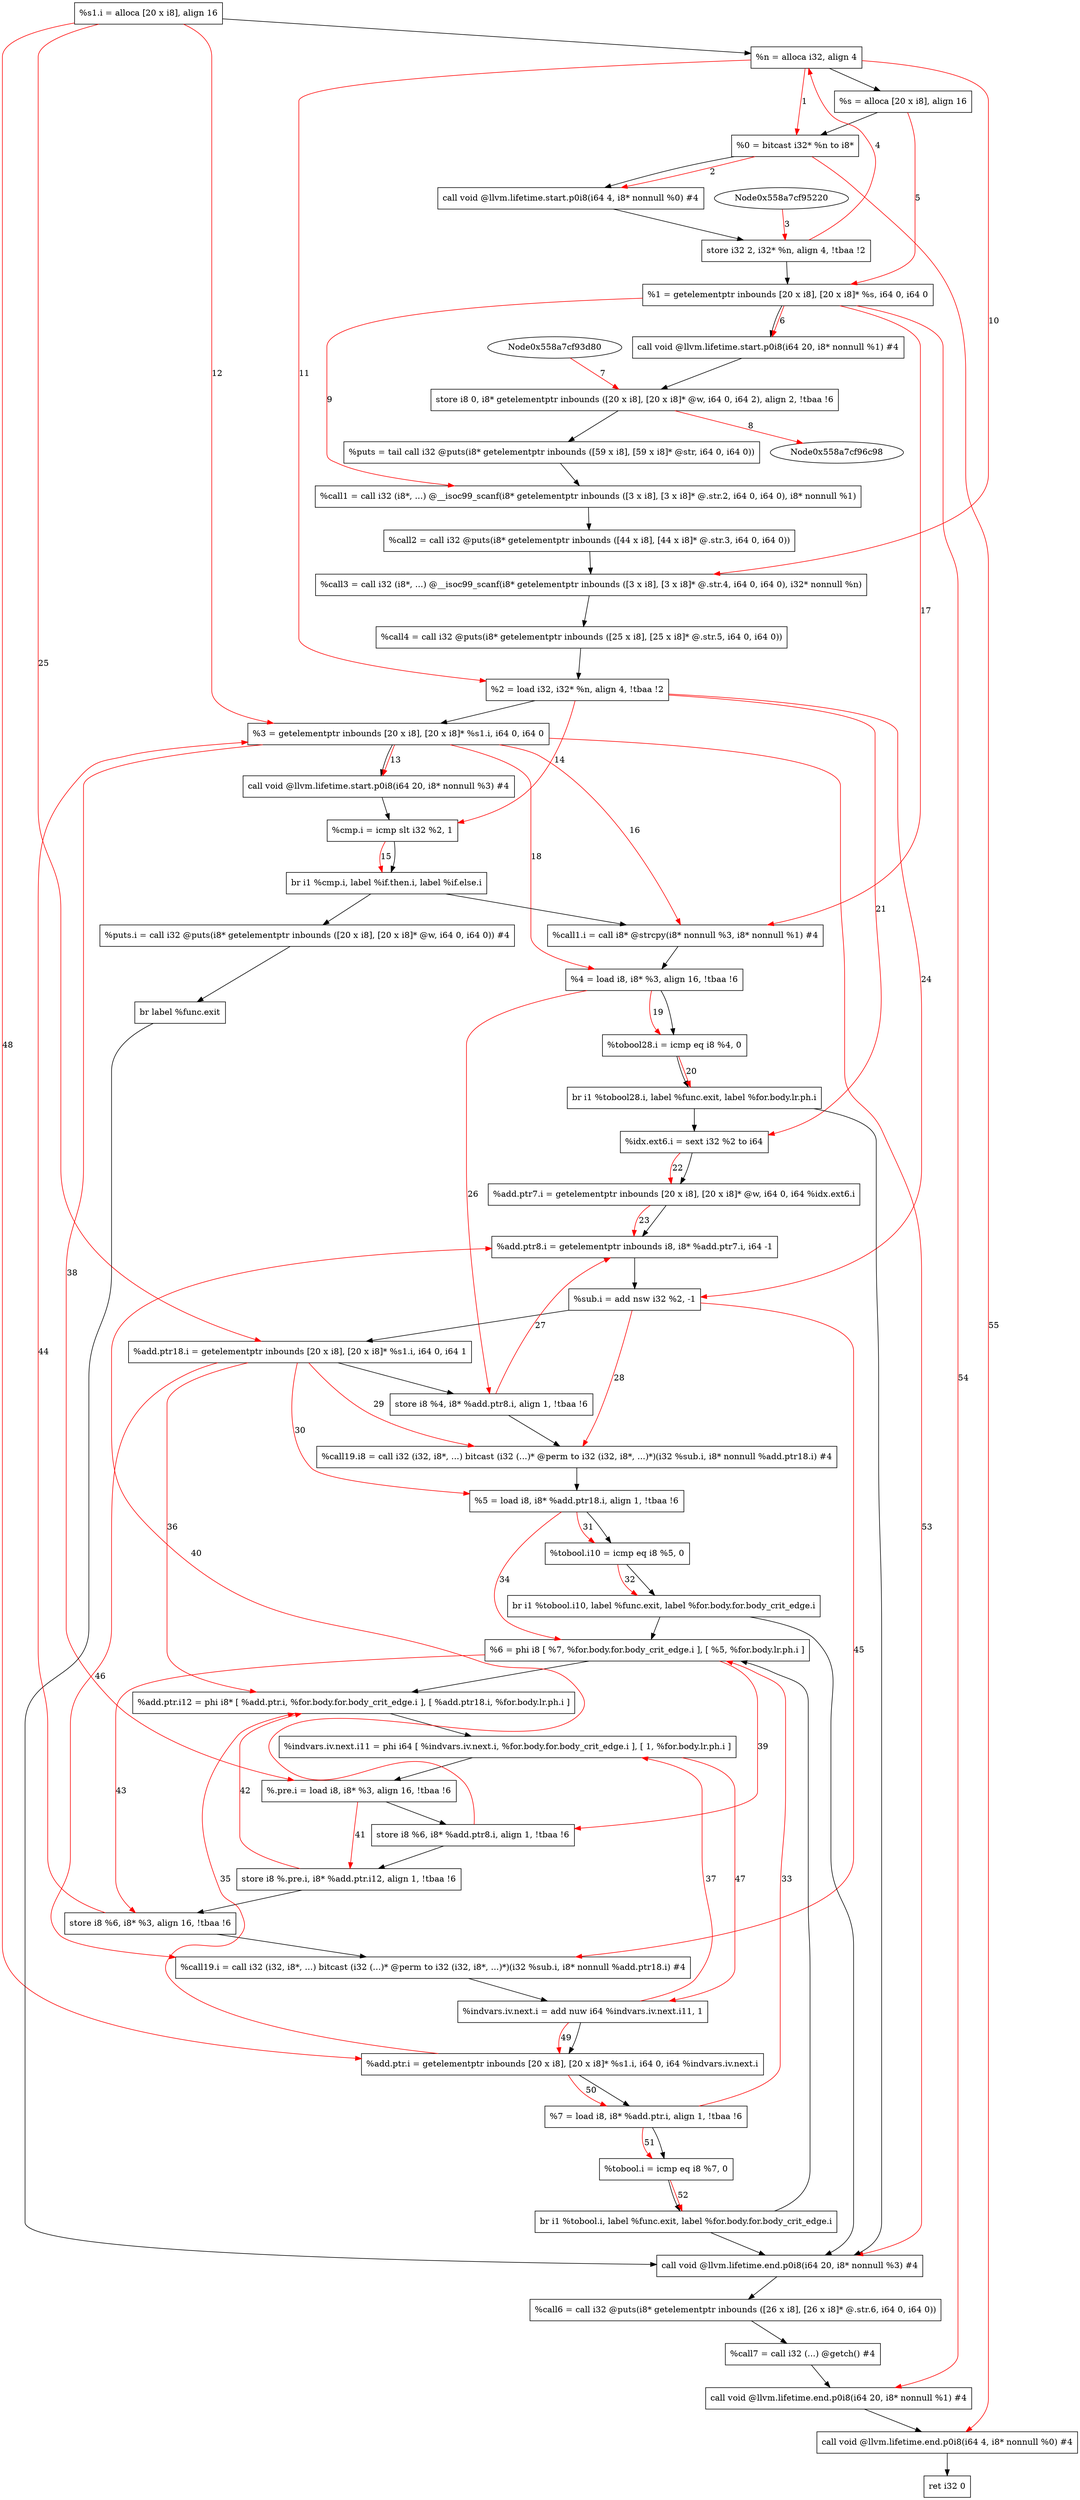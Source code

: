 digraph "CDFG for'main' function" {
	Node0x558a7cf94c58[shape=record, label="  %s1.i = alloca [20 x i8], align 16"]
	Node0x558a7cf954a8[shape=record, label="  %n = alloca i32, align 4"]
	Node0x558a7cf966b8[shape=record, label="  %s = alloca [20 x i8], align 16"]
	Node0x558a7cf96738[shape=record, label="  %0 = bitcast i32* %n to i8*"]
	Node0x558a7cf96848[shape=record, label="  call void @llvm.lifetime.start.p0i8(i64 4, i8* nonnull %0) #4"]
	Node0x558a7cf96920[shape=record, label="  store i32 2, i32* %n, align 4, !tbaa !2"]
	Node0x558a7cf96ac8[shape=record, label="  %1 = getelementptr inbounds [20 x i8], [20 x i8]* %s, i64 0, i64 0"]
	Node0x558a7cf96ba8[shape=record, label="  call void @llvm.lifetime.start.p0i8(i64 20, i8* nonnull %1) #4"]
	Node0x558a7cf96d00[shape=record, label="  store i8 0, i8* getelementptr inbounds ([20 x i8], [20 x i8]* @w, i64 0, i64 2), align 2, !tbaa !6"]
	Node0x558a7cf96e00[shape=record, label="  %puts = tail call i32 @puts(i8* getelementptr inbounds ([59 x i8], [59 x i8]* @str, i64 0, i64 0))"]
	Node0x558a7cf97868[shape=record, label="  %call1 = call i32 (i8*, ...) @__isoc99_scanf(i8* getelementptr inbounds ([3 x i8], [3 x i8]* @.str.2, i64 0, i64 0), i8* nonnull %1)"]
	Node0x558a7cf979e0[shape=record, label="  %call2 = call i32 @puts(i8* getelementptr inbounds ([44 x i8], [44 x i8]* @.str.3, i64 0, i64 0))"]
	Node0x558a7cf97b68[shape=record, label="  %call3 = call i32 (i8*, ...) @__isoc99_scanf(i8* getelementptr inbounds ([3 x i8], [3 x i8]* @.str.4, i64 0, i64 0), i32* nonnull %n)"]
	Node0x558a7cf97ce0[shape=record, label="  %call4 = call i32 @puts(i8* getelementptr inbounds ([25 x i8], [25 x i8]* @.str.5, i64 0, i64 0))"]
	Node0x558a7cf97d98[shape=record, label="  %2 = load i32, i32* %n, align 4, !tbaa !2"]
	Node0x558a7cf98468[shape=record, label="  %3 = getelementptr inbounds [20 x i8], [20 x i8]* %s1.i, i64 0, i64 0"]
	Node0x558a7cf985a8[shape=record, label="  call void @llvm.lifetime.start.p0i8(i64 20, i8* nonnull %3) #4"]
	Node0x558a7cf98680[shape=record, label="  %cmp.i = icmp slt i32 %2, 1"]
	Node0x558a7cf98868[shape=record, label="  br i1 %cmp.i, label %if.then.i, label %if.else.i"]
	Node0x558a7cf98900[shape=record, label="  %puts.i = call i32 @puts(i8* getelementptr inbounds ([20 x i8], [20 x i8]* @w, i64 0, i64 0)) #4"]
	Node0x558a7cf98bd8[shape=record, label="  br label %func.exit"]
	Node0x558a7cf98d18[shape=record, label="  %call1.i = call i8* @strcpy(i8* nonnull %3, i8* nonnull %1) #4"]
	Node0x558a7cf987d8[shape=record, label="  %4 = load i8, i8* %3, align 16, !tbaa !6"]
	Node0x558a7cf98e40[shape=record, label="  %tobool28.i = icmp eq i8 %4, 0"]
	Node0x558a7cf98fd8[shape=record, label="  br i1 %tobool28.i, label %func.exit, label %for.body.lr.ph.i"]
	Node0x558a7cf98f48[shape=record, label="  %idx.ext6.i = sext i32 %2 to i64"]
	Node0x558a7cf99098[shape=record, label="  %add.ptr7.i = getelementptr inbounds [20 x i8], [20 x i8]* @w, i64 0, i64 %idx.ext6.i"]
	Node0x558a7cf99150[shape=record, label="  %add.ptr8.i = getelementptr inbounds i8, i8* %add.ptr7.i, i64 -1"]
	Node0x558a7cf99200[shape=record, label="  %sub.i = add nsw i32 %2, -1"]
	Node0x558a7cf99288[shape=record, label="  %add.ptr18.i = getelementptr inbounds [20 x i8], [20 x i8]* %s1.i, i64 0, i64 1"]
	Node0x558a7cf99340[shape=record, label="  store i8 %4, i8* %add.ptr8.i, align 1, !tbaa !6"]
	Node0x558a7cf993f8[shape=record, label="  %call19.i8 = call i32 (i32, i8*, ...) bitcast (i32 (...)* @perm to i32 (i32, i8*, ...)*)(i32 %sub.i, i8* nonnull %add.ptr18.i) #4"]
	Node0x558a7cf99508[shape=record, label="  %5 = load i8, i8* %add.ptr18.i, align 1, !tbaa !6"]
	Node0x558a7cf99580[shape=record, label="  %tobool.i10 = icmp eq i8 %5, 0"]
	Node0x558a7cf99aa8[shape=record, label="  br i1 %tobool.i10, label %func.exit, label %for.body.for.body_crit_edge.i"]
	Node0x558a7cf99b68[shape=record, label="  %6 = phi i8 [ %7, %for.body.for.body_crit_edge.i ], [ %5, %for.body.lr.ph.i ]"]
	Node0x558a7cf99c68[shape=record, label="  %add.ptr.i12 = phi i8* [ %add.ptr.i, %for.body.for.body_crit_edge.i ], [ %add.ptr18.i, %for.body.lr.ph.i ]"]
	Node0x558a7cf99e28[shape=record, label="  %indvars.iv.next.i11 = phi i64 [ %indvars.iv.next.i, %for.body.for.body_crit_edge.i ], [ 1, %for.body.lr.ph.i ]"]
	Node0x558a7cf99ed8[shape=record, label="  %.pre.i = load i8, i8* %3, align 16, !tbaa !6"]
	Node0x558a7cf99f70[shape=record, label="  store i8 %6, i8* %add.ptr8.i, align 1, !tbaa !6"]
	Node0x558a7cf99ff0[shape=record, label="  store i8 %.pre.i, i8* %add.ptr.i12, align 1, !tbaa !6"]
	Node0x558a7cf9a070[shape=record, label="  store i8 %6, i8* %3, align 16, !tbaa !6"]
	Node0x558a7cf9a128[shape=record, label="  %call19.i = call i32 (i32, i8*, ...) bitcast (i32 (...)* @perm to i32 (i32, i8*, ...)*)(i32 %sub.i, i8* nonnull %add.ptr18.i) #4"]
	Node0x558a7cf9a280[shape=record, label="  %indvars.iv.next.i = add nuw i64 %indvars.iv.next.i11, 1"]
	Node0x558a7cf9a308[shape=record, label="  %add.ptr.i = getelementptr inbounds [20 x i8], [20 x i8]* %s1.i, i64 0, i64 %indvars.iv.next.i"]
	Node0x558a7cf999e8[shape=record, label="  %7 = load i8, i8* %add.ptr.i, align 1, !tbaa !6"]
	Node0x558a7cf9a390[shape=record, label="  %tobool.i = icmp eq i8 %7, 0"]
	Node0x558a7cf9a418[shape=record, label="  br i1 %tobool.i, label %func.exit, label %for.body.for.body_crit_edge.i"]
	Node0x558a7cf9a4c8[shape=record, label="  call void @llvm.lifetime.end.p0i8(i64 20, i8* nonnull %3) #4"]
	Node0x558a7cf9a620[shape=record, label="  %call6 = call i32 @puts(i8* getelementptr inbounds ([26 x i8], [26 x i8]* @.str.6, i64 0, i64 0))"]
	Node0x558a7cf9a788[shape=record, label="  %call7 = call i32 (...) @getch() #4"]
	Node0x558a7cf9a8f8[shape=record, label="  call void @llvm.lifetime.end.p0i8(i64 20, i8* nonnull %1) #4"]
	Node0x558a7cf9aa08[shape=record, label="  call void @llvm.lifetime.end.p0i8(i64 4, i8* nonnull %0) #4"]
	Node0x558a7cf99da8[shape=record, label="  ret i32 0"]
	Node0x558a7cf94c58 -> Node0x558a7cf954a8
	Node0x558a7cf954a8 -> Node0x558a7cf966b8
	Node0x558a7cf966b8 -> Node0x558a7cf96738
	Node0x558a7cf96738 -> Node0x558a7cf96848
	Node0x558a7cf96848 -> Node0x558a7cf96920
	Node0x558a7cf96920 -> Node0x558a7cf96ac8
	Node0x558a7cf96ac8 -> Node0x558a7cf96ba8
	Node0x558a7cf96ba8 -> Node0x558a7cf96d00
	Node0x558a7cf96d00 -> Node0x558a7cf96e00
	Node0x558a7cf96e00 -> Node0x558a7cf97868
	Node0x558a7cf97868 -> Node0x558a7cf979e0
	Node0x558a7cf979e0 -> Node0x558a7cf97b68
	Node0x558a7cf97b68 -> Node0x558a7cf97ce0
	Node0x558a7cf97ce0 -> Node0x558a7cf97d98
	Node0x558a7cf97d98 -> Node0x558a7cf98468
	Node0x558a7cf98468 -> Node0x558a7cf985a8
	Node0x558a7cf985a8 -> Node0x558a7cf98680
	Node0x558a7cf98680 -> Node0x558a7cf98868
	Node0x558a7cf98868 -> Node0x558a7cf98900
	Node0x558a7cf98868 -> Node0x558a7cf98d18
	Node0x558a7cf98900 -> Node0x558a7cf98bd8
	Node0x558a7cf98bd8 -> Node0x558a7cf9a4c8
	Node0x558a7cf98d18 -> Node0x558a7cf987d8
	Node0x558a7cf987d8 -> Node0x558a7cf98e40
	Node0x558a7cf98e40 -> Node0x558a7cf98fd8
	Node0x558a7cf98fd8 -> Node0x558a7cf9a4c8
	Node0x558a7cf98fd8 -> Node0x558a7cf98f48
	Node0x558a7cf98f48 -> Node0x558a7cf99098
	Node0x558a7cf99098 -> Node0x558a7cf99150
	Node0x558a7cf99150 -> Node0x558a7cf99200
	Node0x558a7cf99200 -> Node0x558a7cf99288
	Node0x558a7cf99288 -> Node0x558a7cf99340
	Node0x558a7cf99340 -> Node0x558a7cf993f8
	Node0x558a7cf993f8 -> Node0x558a7cf99508
	Node0x558a7cf99508 -> Node0x558a7cf99580
	Node0x558a7cf99580 -> Node0x558a7cf99aa8
	Node0x558a7cf99aa8 -> Node0x558a7cf9a4c8
	Node0x558a7cf99aa8 -> Node0x558a7cf99b68
	Node0x558a7cf99b68 -> Node0x558a7cf99c68
	Node0x558a7cf99c68 -> Node0x558a7cf99e28
	Node0x558a7cf99e28 -> Node0x558a7cf99ed8
	Node0x558a7cf99ed8 -> Node0x558a7cf99f70
	Node0x558a7cf99f70 -> Node0x558a7cf99ff0
	Node0x558a7cf99ff0 -> Node0x558a7cf9a070
	Node0x558a7cf9a070 -> Node0x558a7cf9a128
	Node0x558a7cf9a128 -> Node0x558a7cf9a280
	Node0x558a7cf9a280 -> Node0x558a7cf9a308
	Node0x558a7cf9a308 -> Node0x558a7cf999e8
	Node0x558a7cf999e8 -> Node0x558a7cf9a390
	Node0x558a7cf9a390 -> Node0x558a7cf9a418
	Node0x558a7cf9a418 -> Node0x558a7cf9a4c8
	Node0x558a7cf9a418 -> Node0x558a7cf99b68
	Node0x558a7cf9a4c8 -> Node0x558a7cf9a620
	Node0x558a7cf9a620 -> Node0x558a7cf9a788
	Node0x558a7cf9a788 -> Node0x558a7cf9a8f8
	Node0x558a7cf9a8f8 -> Node0x558a7cf9aa08
	Node0x558a7cf9aa08 -> Node0x558a7cf99da8
edge [color=red]
	Node0x558a7cf954a8 -> Node0x558a7cf96738[label="1"]
	Node0x558a7cf96738 -> Node0x558a7cf96848[label="2"]
	Node0x558a7cf95220 -> Node0x558a7cf96920[label="3"]
	Node0x558a7cf96920 -> Node0x558a7cf954a8[label="4"]
	Node0x558a7cf966b8 -> Node0x558a7cf96ac8[label="5"]
	Node0x558a7cf96ac8 -> Node0x558a7cf96ba8[label="6"]
	Node0x558a7cf93d80 -> Node0x558a7cf96d00[label="7"]
	Node0x558a7cf96d00 -> Node0x558a7cf96c98[label="8"]
	Node0x558a7cf96ac8 -> Node0x558a7cf97868[label="9"]
	Node0x558a7cf954a8 -> Node0x558a7cf97b68[label="10"]
	Node0x558a7cf954a8 -> Node0x558a7cf97d98[label="11"]
	Node0x558a7cf94c58 -> Node0x558a7cf98468[label="12"]
	Node0x558a7cf98468 -> Node0x558a7cf985a8[label="13"]
	Node0x558a7cf97d98 -> Node0x558a7cf98680[label="14"]
	Node0x558a7cf98680 -> Node0x558a7cf98868[label="15"]
	Node0x558a7cf98468 -> Node0x558a7cf98d18[label="16"]
	Node0x558a7cf96ac8 -> Node0x558a7cf98d18[label="17"]
	Node0x558a7cf98468 -> Node0x558a7cf987d8[label="18"]
	Node0x558a7cf987d8 -> Node0x558a7cf98e40[label="19"]
	Node0x558a7cf98e40 -> Node0x558a7cf98fd8[label="20"]
	Node0x558a7cf97d98 -> Node0x558a7cf98f48[label="21"]
	Node0x558a7cf98f48 -> Node0x558a7cf99098[label="22"]
	Node0x558a7cf99098 -> Node0x558a7cf99150[label="23"]
	Node0x558a7cf97d98 -> Node0x558a7cf99200[label="24"]
	Node0x558a7cf94c58 -> Node0x558a7cf99288[label="25"]
	Node0x558a7cf987d8 -> Node0x558a7cf99340[label="26"]
	Node0x558a7cf99340 -> Node0x558a7cf99150[label="27"]
	Node0x558a7cf99200 -> Node0x558a7cf993f8[label="28"]
	Node0x558a7cf99288 -> Node0x558a7cf993f8[label="29"]
	Node0x558a7cf99288 -> Node0x558a7cf99508[label="30"]
	Node0x558a7cf99508 -> Node0x558a7cf99580[label="31"]
	Node0x558a7cf99580 -> Node0x558a7cf99aa8[label="32"]
	Node0x558a7cf999e8 -> Node0x558a7cf99b68[label="33"]
	Node0x558a7cf99508 -> Node0x558a7cf99b68[label="34"]
	Node0x558a7cf9a308 -> Node0x558a7cf99c68[label="35"]
	Node0x558a7cf99288 -> Node0x558a7cf99c68[label="36"]
	Node0x558a7cf9a280 -> Node0x558a7cf99e28[label="37"]
	Node0x558a7cf98468 -> Node0x558a7cf99ed8[label="38"]
	Node0x558a7cf99b68 -> Node0x558a7cf99f70[label="39"]
	Node0x558a7cf99f70 -> Node0x558a7cf99150[label="40"]
	Node0x558a7cf99ed8 -> Node0x558a7cf99ff0[label="41"]
	Node0x558a7cf99ff0 -> Node0x558a7cf99c68[label="42"]
	Node0x558a7cf99b68 -> Node0x558a7cf9a070[label="43"]
	Node0x558a7cf9a070 -> Node0x558a7cf98468[label="44"]
	Node0x558a7cf99200 -> Node0x558a7cf9a128[label="45"]
	Node0x558a7cf99288 -> Node0x558a7cf9a128[label="46"]
	Node0x558a7cf99e28 -> Node0x558a7cf9a280[label="47"]
	Node0x558a7cf94c58 -> Node0x558a7cf9a308[label="48"]
	Node0x558a7cf9a280 -> Node0x558a7cf9a308[label="49"]
	Node0x558a7cf9a308 -> Node0x558a7cf999e8[label="50"]
	Node0x558a7cf999e8 -> Node0x558a7cf9a390[label="51"]
	Node0x558a7cf9a390 -> Node0x558a7cf9a418[label="52"]
	Node0x558a7cf98468 -> Node0x558a7cf9a4c8[label="53"]
	Node0x558a7cf96ac8 -> Node0x558a7cf9a8f8[label="54"]
	Node0x558a7cf96738 -> Node0x558a7cf9aa08[label="55"]
}
